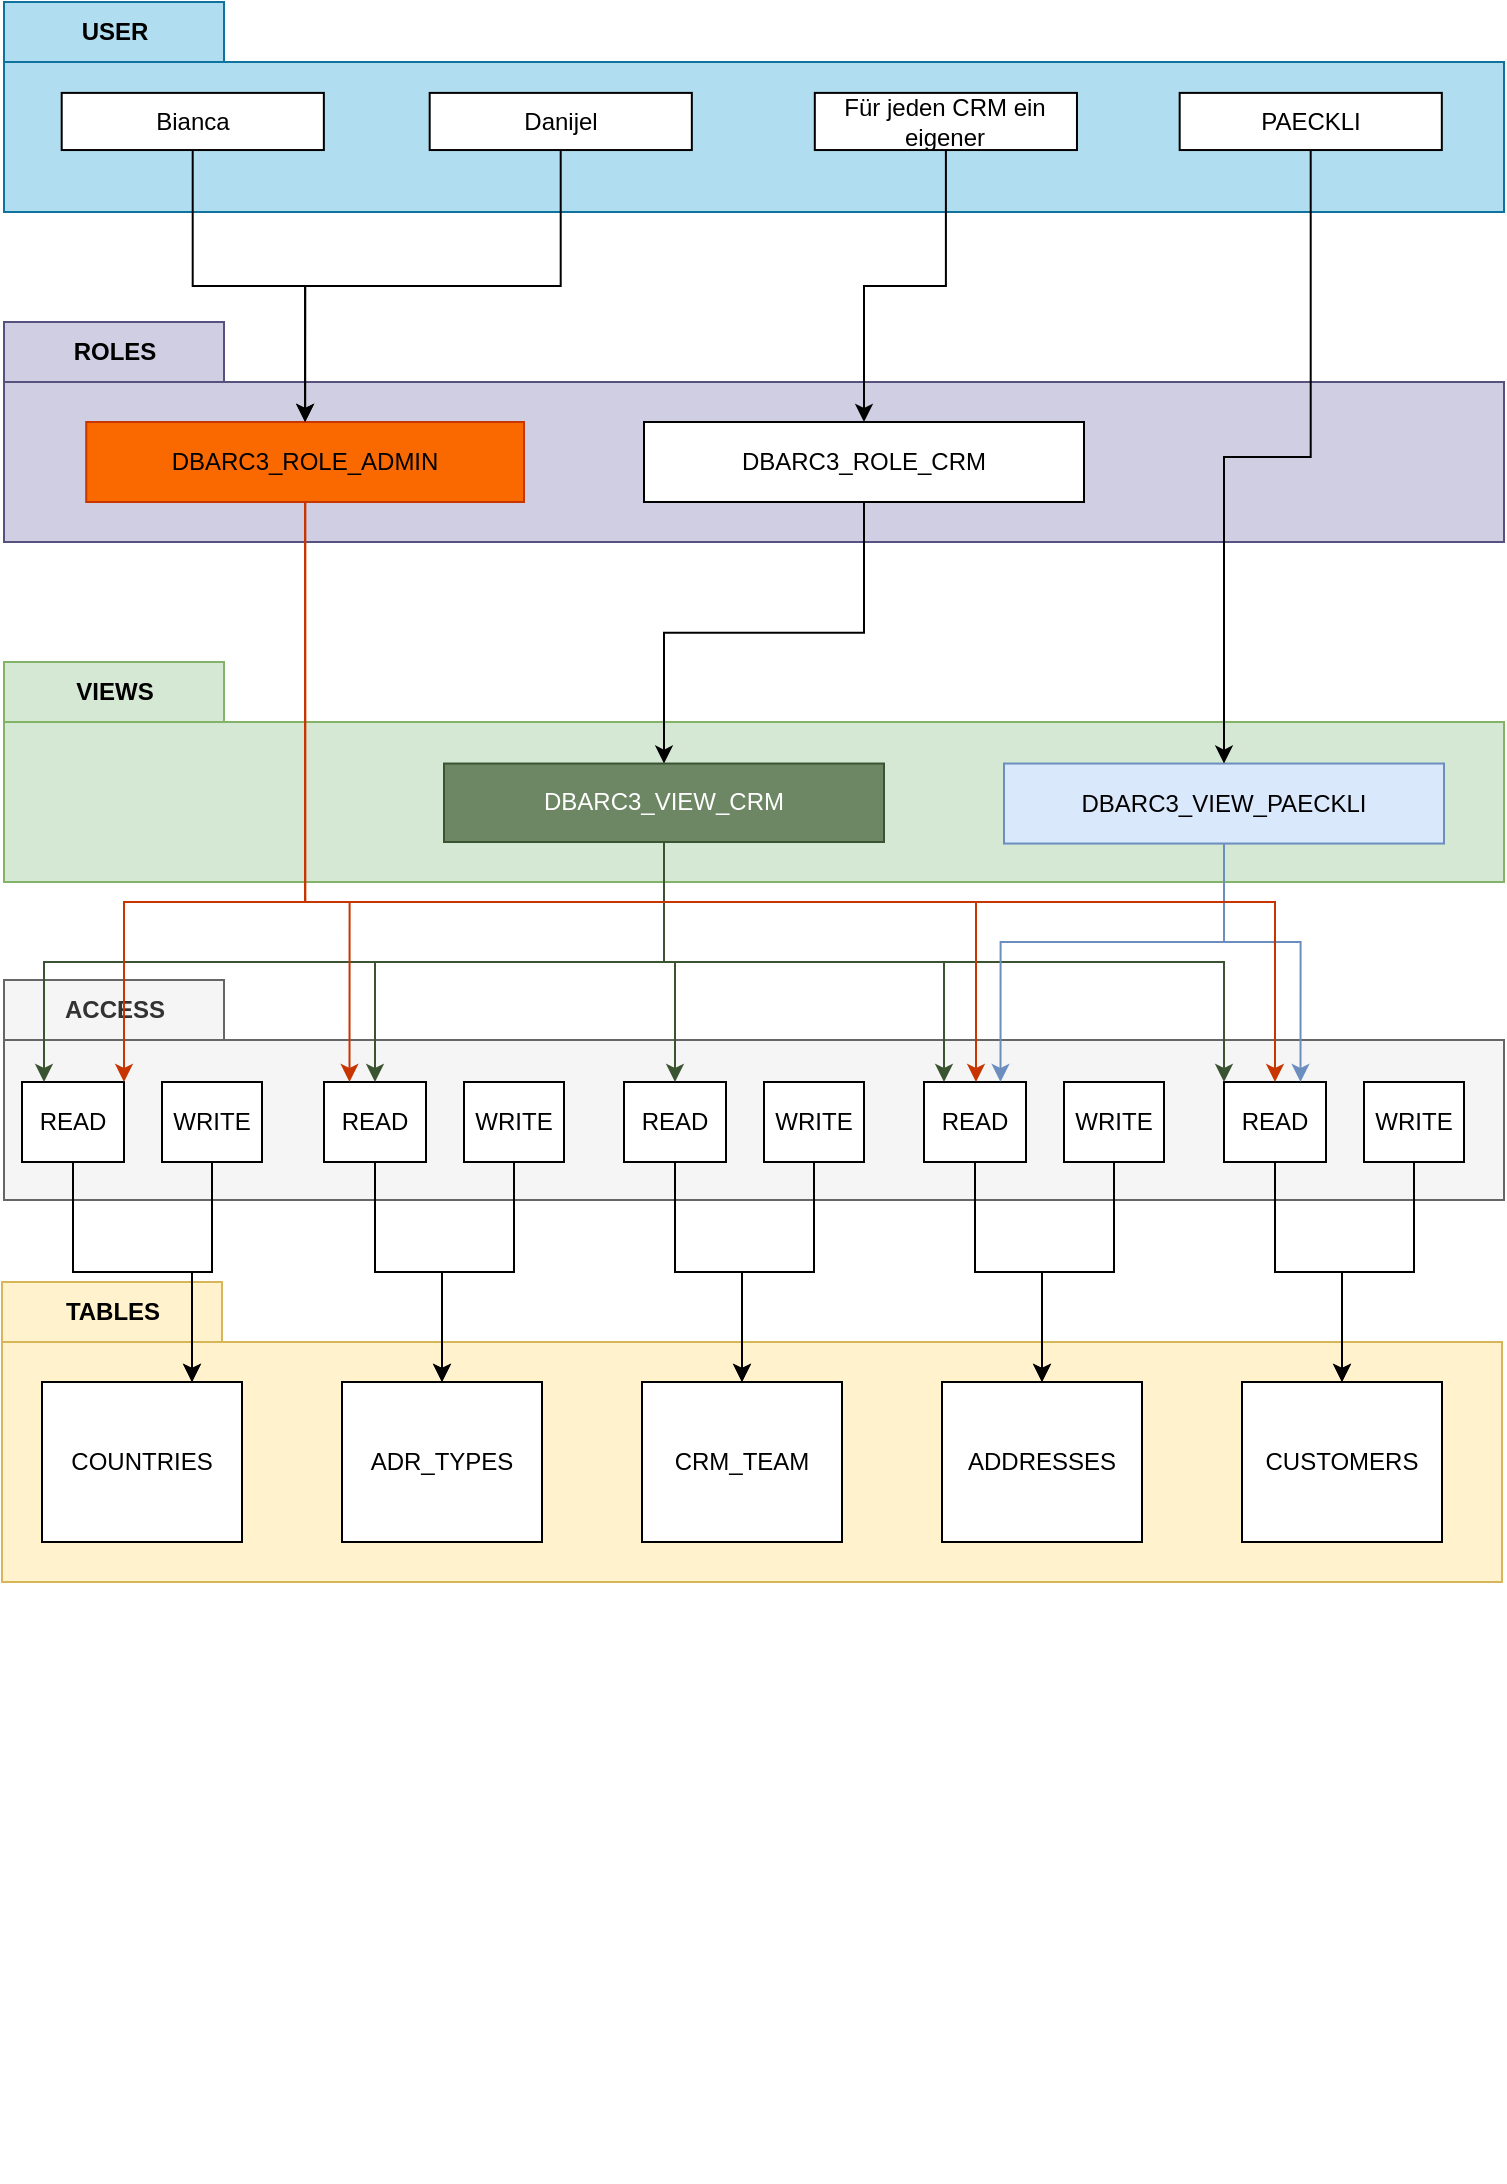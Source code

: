 <mxfile version="20.8.16" type="device"><diagram id="HXDiIimbAElb9L9eLkmk" name="Seite-2"><mxGraphModel dx="1500" dy="899" grid="1" gridSize="10" guides="1" tooltips="1" connect="1" arrows="1" fold="1" page="1" pageScale="1" pageWidth="827" pageHeight="1169" math="0" shadow="0"><root><mxCell id="0"/><mxCell id="1" parent="0"/><mxCell id="Ioe_mv0vhWyRn3euv8jd-1" value="USER" style="shape=folder;fontStyle=1;tabWidth=110;tabHeight=30;tabPosition=left;html=1;boundedLbl=1;labelInHeader=1;container=1;collapsible=0;fillColor=#b1ddf0;strokeColor=#10739e;" parent="1" vertex="1"><mxGeometry x="40" y="40" width="750" height="105" as="geometry"/></mxCell><mxCell id="Ioe_mv0vhWyRn3euv8jd-2" value="" style="html=1;strokeColor=none;resizeWidth=1;resizeHeight=1;fillColor=none;part=1;connectable=0;allowArrows=0;deletable=0;" parent="Ioe_mv0vhWyRn3euv8jd-1" vertex="1"><mxGeometry width="711.538" height="70" relative="1" as="geometry"><mxPoint y="30" as="offset"/></mxGeometry></mxCell><mxCell id="Ioe_mv0vhWyRn3euv8jd-3" value="Danijel" style="rounded=0;whiteSpace=wrap;html=1;" parent="Ioe_mv0vhWyRn3euv8jd-1" vertex="1"><mxGeometry x="212.838" y="45.451" width="131.073" height="28.571" as="geometry"/></mxCell><mxCell id="Ioe_mv0vhWyRn3euv8jd-4" value="Für jeden CRM ein eigener" style="rounded=0;whiteSpace=wrap;html=1;" parent="Ioe_mv0vhWyRn3euv8jd-1" vertex="1"><mxGeometry x="405.409" y="45.451" width="131.073" height="28.571" as="geometry"/></mxCell><mxCell id="Ioe_mv0vhWyRn3euv8jd-5" value="Bianca" style="rounded=0;whiteSpace=wrap;html=1;" parent="Ioe_mv0vhWyRn3euv8jd-1" vertex="1"><mxGeometry x="28.85" y="45.451" width="131.073" height="28.571" as="geometry"/></mxCell><mxCell id="Ioe_mv0vhWyRn3euv8jd-6" value="PAECKLI" style="rounded=0;whiteSpace=wrap;html=1;" parent="Ioe_mv0vhWyRn3euv8jd-1" vertex="1"><mxGeometry x="587.835" y="45.451" width="131.073" height="28.571" as="geometry"/></mxCell><mxCell id="Ioe_mv0vhWyRn3euv8jd-7" value="VIEWS" style="shape=folder;fontStyle=1;tabWidth=110;tabHeight=30;tabPosition=left;html=1;boundedLbl=1;labelInHeader=1;container=1;collapsible=0;fillColor=#d5e8d4;strokeColor=#82b366;" parent="1" vertex="1"><mxGeometry x="40" y="370" width="750" height="110" as="geometry"/></mxCell><mxCell id="Ioe_mv0vhWyRn3euv8jd-8" value="" style="html=1;strokeColor=none;resizeWidth=1;resizeHeight=1;fillColor=none;part=1;connectable=0;allowArrows=0;deletable=0;" parent="Ioe_mv0vhWyRn3euv8jd-7" vertex="1"><mxGeometry width="750.0" height="77" relative="1" as="geometry"><mxPoint y="30" as="offset"/></mxGeometry></mxCell><mxCell id="Ioe_mv0vhWyRn3euv8jd-9" value="DBARC3_VIEW_PAECKLI" style="rounded=0;whiteSpace=wrap;html=1;fillColor=#dae8fc;strokeColor=#6c8ebf;" parent="Ioe_mv0vhWyRn3euv8jd-7" vertex="1"><mxGeometry x="500" y="50.77" width="220" height="40" as="geometry"/></mxCell><mxCell id="Ioe_mv0vhWyRn3euv8jd-10" value="DBARC3_VIEW_CRM" style="rounded=0;whiteSpace=wrap;html=1;fillColor=#6d8764;fontColor=#ffffff;strokeColor=#3A5431;" parent="Ioe_mv0vhWyRn3euv8jd-7" vertex="1"><mxGeometry x="220" y="50.77" width="220" height="39.23" as="geometry"/></mxCell><mxCell id="Ioe_mv0vhWyRn3euv8jd-11" value="ROLES" style="shape=folder;fontStyle=1;tabWidth=110;tabHeight=30;tabPosition=left;html=1;boundedLbl=1;labelInHeader=1;container=1;collapsible=0;fillColor=#d0cee2;strokeColor=#56517e;" parent="1" vertex="1"><mxGeometry x="40" y="200" width="750" height="110" as="geometry"/></mxCell><mxCell id="Ioe_mv0vhWyRn3euv8jd-12" value="" style="html=1;strokeColor=none;resizeWidth=1;resizeHeight=1;fillColor=none;part=1;connectable=0;allowArrows=0;deletable=0;" parent="Ioe_mv0vhWyRn3euv8jd-11" vertex="1"><mxGeometry width="740" height="70" relative="1" as="geometry"><mxPoint y="30" as="offset"/></mxGeometry></mxCell><mxCell id="Ioe_mv0vhWyRn3euv8jd-13" value="DBARC3_ROLE_CRM" style="rounded=0;whiteSpace=wrap;html=1;" parent="Ioe_mv0vhWyRn3euv8jd-11" vertex="1"><mxGeometry x="320" y="50" width="220" height="40" as="geometry"/></mxCell><mxCell id="Ioe_mv0vhWyRn3euv8jd-14" value="DBARC3_ROLE_ADMIN" style="rounded=0;whiteSpace=wrap;html=1;fillColor=#fa6800;fontColor=#000000;strokeColor=#C73500;" parent="Ioe_mv0vhWyRn3euv8jd-11" vertex="1"><mxGeometry x="41.11" y="50" width="218.89" height="40" as="geometry"/></mxCell><mxCell id="Ioe_mv0vhWyRn3euv8jd-15" value="" style="group;rotation=90;" parent="1" vertex="1" connectable="0"><mxGeometry x="39" y="680" width="750" height="150" as="geometry"/></mxCell><mxCell id="Ioe_mv0vhWyRn3euv8jd-16" value="TABLES" style="shape=folder;fontStyle=1;tabWidth=110;tabHeight=30;tabPosition=left;html=1;boundedLbl=1;labelInHeader=1;container=0;collapsible=0;fillColor=#fff2cc;strokeColor=#d6b656;" parent="Ioe_mv0vhWyRn3euv8jd-15" vertex="1"><mxGeometry width="750" height="150" as="geometry"/></mxCell><mxCell id="Ioe_mv0vhWyRn3euv8jd-17" value="ADDRESSES" style="rounded=0;whiteSpace=wrap;html=1;container=0;" parent="Ioe_mv0vhWyRn3euv8jd-15" vertex="1"><mxGeometry x="470" y="50" width="100" height="80" as="geometry"/></mxCell><mxCell id="Ioe_mv0vhWyRn3euv8jd-18" value="CUSTOMERS" style="rounded=0;whiteSpace=wrap;html=1;container=0;" parent="Ioe_mv0vhWyRn3euv8jd-15" vertex="1"><mxGeometry x="620" y="50" width="100" height="80" as="geometry"/></mxCell><mxCell id="Ioe_mv0vhWyRn3euv8jd-19" value="ADR_TYPES" style="rounded=0;whiteSpace=wrap;html=1;container=0;" parent="Ioe_mv0vhWyRn3euv8jd-15" vertex="1"><mxGeometry x="170" y="50" width="100" height="80" as="geometry"/></mxCell><mxCell id="Ioe_mv0vhWyRn3euv8jd-20" value="COUNTRIES" style="rounded=0;whiteSpace=wrap;html=1;container=0;" parent="Ioe_mv0vhWyRn3euv8jd-15" vertex="1"><mxGeometry x="20" y="50" width="100" height="80" as="geometry"/></mxCell><mxCell id="Ioe_mv0vhWyRn3euv8jd-21" value="CRM_TEAM" style="rounded=0;whiteSpace=wrap;html=1;container=0;" parent="Ioe_mv0vhWyRn3euv8jd-15" vertex="1"><mxGeometry x="320" y="50" width="100" height="80" as="geometry"/></mxCell><mxCell id="zJGyncZf_8tJAr7guiB4-3" value="ACCESS" style="shape=folder;fontStyle=1;tabWidth=110;tabHeight=30;tabPosition=left;html=1;boundedLbl=1;labelInHeader=1;container=1;collapsible=0;fillColor=#f5f5f5;strokeColor=#666666;fontColor=#333333;" vertex="1" parent="1"><mxGeometry x="40" y="529" width="750" height="110" as="geometry"/></mxCell><mxCell id="zJGyncZf_8tJAr7guiB4-4" value="" style="html=1;strokeColor=none;resizeWidth=1;resizeHeight=1;fillColor=none;part=1;connectable=0;allowArrows=0;deletable=0;" vertex="1" parent="zJGyncZf_8tJAr7guiB4-3"><mxGeometry width="750.0" height="77" relative="1" as="geometry"><mxPoint y="30" as="offset"/></mxGeometry></mxCell><mxCell id="zJGyncZf_8tJAr7guiB4-1" value="READ" style="rounded=0;whiteSpace=wrap;html=1;" vertex="1" parent="zJGyncZf_8tJAr7guiB4-3"><mxGeometry x="9" y="51" width="51" height="40" as="geometry"/></mxCell><mxCell id="zJGyncZf_8tJAr7guiB4-2" value="WRITE" style="rounded=0;whiteSpace=wrap;html=1;" vertex="1" parent="zJGyncZf_8tJAr7guiB4-3"><mxGeometry x="79" y="51" width="50" height="40" as="geometry"/></mxCell><mxCell id="zJGyncZf_8tJAr7guiB4-7" value="READ" style="rounded=0;whiteSpace=wrap;html=1;" vertex="1" parent="zJGyncZf_8tJAr7guiB4-3"><mxGeometry x="160" y="51" width="51" height="40" as="geometry"/></mxCell><mxCell id="zJGyncZf_8tJAr7guiB4-8" value="WRITE" style="rounded=0;whiteSpace=wrap;html=1;" vertex="1" parent="zJGyncZf_8tJAr7guiB4-3"><mxGeometry x="230" y="51" width="50" height="40" as="geometry"/></mxCell><mxCell id="zJGyncZf_8tJAr7guiB4-9" value="READ" style="rounded=0;whiteSpace=wrap;html=1;" vertex="1" parent="zJGyncZf_8tJAr7guiB4-3"><mxGeometry x="310" y="51" width="51" height="40" as="geometry"/></mxCell><mxCell id="zJGyncZf_8tJAr7guiB4-10" value="WRITE" style="rounded=0;whiteSpace=wrap;html=1;" vertex="1" parent="zJGyncZf_8tJAr7guiB4-3"><mxGeometry x="380" y="51" width="50" height="40" as="geometry"/></mxCell><mxCell id="zJGyncZf_8tJAr7guiB4-11" value="READ" style="rounded=0;whiteSpace=wrap;html=1;" vertex="1" parent="zJGyncZf_8tJAr7guiB4-3"><mxGeometry x="460" y="51" width="51" height="40" as="geometry"/></mxCell><mxCell id="zJGyncZf_8tJAr7guiB4-12" value="WRITE" style="rounded=0;whiteSpace=wrap;html=1;" vertex="1" parent="zJGyncZf_8tJAr7guiB4-3"><mxGeometry x="530" y="51" width="50" height="40" as="geometry"/></mxCell><mxCell id="zJGyncZf_8tJAr7guiB4-13" value="READ" style="rounded=0;whiteSpace=wrap;html=1;" vertex="1" parent="zJGyncZf_8tJAr7guiB4-3"><mxGeometry x="610" y="51" width="51" height="40" as="geometry"/></mxCell><mxCell id="zJGyncZf_8tJAr7guiB4-14" value="WRITE" style="rounded=0;whiteSpace=wrap;html=1;" vertex="1" parent="zJGyncZf_8tJAr7guiB4-3"><mxGeometry x="680" y="51" width="50" height="40" as="geometry"/></mxCell><mxCell id="zJGyncZf_8tJAr7guiB4-15" style="edgeStyle=orthogonalEdgeStyle;rounded=0;orthogonalLoop=1;jettySize=auto;html=1;entryX=0.75;entryY=0;entryDx=0;entryDy=0;" edge="1" parent="1" source="zJGyncZf_8tJAr7guiB4-1" target="Ioe_mv0vhWyRn3euv8jd-20"><mxGeometry relative="1" as="geometry"/></mxCell><mxCell id="zJGyncZf_8tJAr7guiB4-17" style="edgeStyle=orthogonalEdgeStyle;rounded=0;orthogonalLoop=1;jettySize=auto;html=1;entryX=0.75;entryY=0;entryDx=0;entryDy=0;" edge="1" parent="1" source="zJGyncZf_8tJAr7guiB4-2" target="Ioe_mv0vhWyRn3euv8jd-20"><mxGeometry relative="1" as="geometry"/></mxCell><mxCell id="zJGyncZf_8tJAr7guiB4-18" style="edgeStyle=orthogonalEdgeStyle;rounded=0;orthogonalLoop=1;jettySize=auto;html=1;entryX=0.5;entryY=0;entryDx=0;entryDy=0;" edge="1" parent="1" source="zJGyncZf_8tJAr7guiB4-7" target="Ioe_mv0vhWyRn3euv8jd-19"><mxGeometry relative="1" as="geometry"/></mxCell><mxCell id="zJGyncZf_8tJAr7guiB4-19" style="edgeStyle=orthogonalEdgeStyle;rounded=0;orthogonalLoop=1;jettySize=auto;html=1;entryX=0.5;entryY=0;entryDx=0;entryDy=0;" edge="1" parent="1" source="zJGyncZf_8tJAr7guiB4-8" target="Ioe_mv0vhWyRn3euv8jd-19"><mxGeometry relative="1" as="geometry"/></mxCell><mxCell id="zJGyncZf_8tJAr7guiB4-20" style="edgeStyle=orthogonalEdgeStyle;rounded=0;orthogonalLoop=1;jettySize=auto;html=1;entryX=0.5;entryY=0;entryDx=0;entryDy=0;" edge="1" parent="1" source="zJGyncZf_8tJAr7guiB4-9" target="Ioe_mv0vhWyRn3euv8jd-21"><mxGeometry relative="1" as="geometry"/></mxCell><mxCell id="zJGyncZf_8tJAr7guiB4-22" style="edgeStyle=orthogonalEdgeStyle;rounded=0;orthogonalLoop=1;jettySize=auto;html=1;entryX=0.5;entryY=0;entryDx=0;entryDy=0;" edge="1" parent="1" source="zJGyncZf_8tJAr7guiB4-10" target="Ioe_mv0vhWyRn3euv8jd-21"><mxGeometry relative="1" as="geometry"/></mxCell><mxCell id="zJGyncZf_8tJAr7guiB4-23" style="edgeStyle=orthogonalEdgeStyle;rounded=0;orthogonalLoop=1;jettySize=auto;html=1;entryX=0.5;entryY=0;entryDx=0;entryDy=0;" edge="1" parent="1" source="zJGyncZf_8tJAr7guiB4-11" target="Ioe_mv0vhWyRn3euv8jd-17"><mxGeometry relative="1" as="geometry"/></mxCell><mxCell id="zJGyncZf_8tJAr7guiB4-24" style="edgeStyle=orthogonalEdgeStyle;rounded=0;orthogonalLoop=1;jettySize=auto;html=1;entryX=0.5;entryY=0;entryDx=0;entryDy=0;" edge="1" parent="1" source="zJGyncZf_8tJAr7guiB4-12" target="Ioe_mv0vhWyRn3euv8jd-17"><mxGeometry relative="1" as="geometry"/></mxCell><mxCell id="zJGyncZf_8tJAr7guiB4-25" style="edgeStyle=orthogonalEdgeStyle;rounded=0;orthogonalLoop=1;jettySize=auto;html=1;entryX=0.5;entryY=0;entryDx=0;entryDy=0;" edge="1" parent="1" source="zJGyncZf_8tJAr7guiB4-13" target="Ioe_mv0vhWyRn3euv8jd-18"><mxGeometry relative="1" as="geometry"/></mxCell><mxCell id="zJGyncZf_8tJAr7guiB4-26" style="edgeStyle=orthogonalEdgeStyle;rounded=0;orthogonalLoop=1;jettySize=auto;html=1;entryX=0.5;entryY=0;entryDx=0;entryDy=0;" edge="1" parent="1" source="zJGyncZf_8tJAr7guiB4-14" target="Ioe_mv0vhWyRn3euv8jd-18"><mxGeometry relative="1" as="geometry"/></mxCell><mxCell id="zJGyncZf_8tJAr7guiB4-29" style="edgeStyle=orthogonalEdgeStyle;rounded=0;orthogonalLoop=1;jettySize=auto;html=1;entryX=0.5;entryY=0;entryDx=0;entryDy=0;fillColor=#6d8764;strokeColor=#3A5431;" edge="1" parent="1" source="Ioe_mv0vhWyRn3euv8jd-10" target="zJGyncZf_8tJAr7guiB4-9"><mxGeometry relative="1" as="geometry"/></mxCell><mxCell id="zJGyncZf_8tJAr7guiB4-30" style="edgeStyle=orthogonalEdgeStyle;rounded=0;orthogonalLoop=1;jettySize=auto;html=1;fillColor=#6d8764;strokeColor=#3A5431;" edge="1" parent="1" source="Ioe_mv0vhWyRn3euv8jd-10" target="zJGyncZf_8tJAr7guiB4-11"><mxGeometry relative="1" as="geometry"><Array as="points"><mxPoint x="370" y="520"/><mxPoint x="510" y="520"/></Array></mxGeometry></mxCell><mxCell id="zJGyncZf_8tJAr7guiB4-31" style="edgeStyle=orthogonalEdgeStyle;rounded=0;orthogonalLoop=1;jettySize=auto;html=1;entryX=0.5;entryY=0;entryDx=0;entryDy=0;fillColor=#6d8764;strokeColor=#3A5431;" edge="1" parent="1" source="Ioe_mv0vhWyRn3euv8jd-10" target="zJGyncZf_8tJAr7guiB4-7"><mxGeometry relative="1" as="geometry"><Array as="points"><mxPoint x="370" y="520"/><mxPoint x="226" y="520"/></Array></mxGeometry></mxCell><mxCell id="zJGyncZf_8tJAr7guiB4-32" style="edgeStyle=orthogonalEdgeStyle;rounded=0;orthogonalLoop=1;jettySize=auto;html=1;fillColor=#6d8764;strokeColor=#3A5431;" edge="1" parent="1" source="Ioe_mv0vhWyRn3euv8jd-10"><mxGeometry relative="1" as="geometry"><mxPoint x="60" y="580" as="targetPoint"/><Array as="points"><mxPoint x="370" y="520"/><mxPoint x="60" y="520"/><mxPoint x="60" y="580"/></Array></mxGeometry></mxCell><mxCell id="zJGyncZf_8tJAr7guiB4-33" style="edgeStyle=orthogonalEdgeStyle;rounded=0;orthogonalLoop=1;jettySize=auto;html=1;fillColor=#6d8764;strokeColor=#3A5431;" edge="1" parent="1" source="Ioe_mv0vhWyRn3euv8jd-10"><mxGeometry relative="1" as="geometry"><mxPoint x="650" y="580" as="targetPoint"/><Array as="points"><mxPoint x="370" y="520"/><mxPoint x="650" y="520"/><mxPoint x="650" y="580"/></Array></mxGeometry></mxCell><mxCell id="zJGyncZf_8tJAr7guiB4-35" style="edgeStyle=orthogonalEdgeStyle;rounded=0;orthogonalLoop=1;jettySize=auto;html=1;entryX=0.75;entryY=0;entryDx=0;entryDy=0;fillColor=#dae8fc;strokeColor=#6c8ebf;" edge="1" parent="1" source="Ioe_mv0vhWyRn3euv8jd-9" target="zJGyncZf_8tJAr7guiB4-13"><mxGeometry relative="1" as="geometry"><Array as="points"><mxPoint x="650" y="510"/><mxPoint x="688" y="510"/></Array></mxGeometry></mxCell><mxCell id="zJGyncZf_8tJAr7guiB4-36" style="edgeStyle=orthogonalEdgeStyle;rounded=0;orthogonalLoop=1;jettySize=auto;html=1;entryX=0.75;entryY=0;entryDx=0;entryDy=0;fillColor=#dae8fc;strokeColor=#6c8ebf;" edge="1" parent="1" source="Ioe_mv0vhWyRn3euv8jd-9" target="zJGyncZf_8tJAr7guiB4-11"><mxGeometry relative="1" as="geometry"><mxPoint x="730" y="510" as="targetPoint"/><Array as="points"><mxPoint x="650" y="510"/><mxPoint x="538" y="510"/></Array></mxGeometry></mxCell><mxCell id="zJGyncZf_8tJAr7guiB4-37" style="edgeStyle=orthogonalEdgeStyle;rounded=0;orthogonalLoop=1;jettySize=auto;html=1;" edge="1" parent="1" source="Ioe_mv0vhWyRn3euv8jd-13" target="Ioe_mv0vhWyRn3euv8jd-10"><mxGeometry relative="1" as="geometry"/></mxCell><mxCell id="zJGyncZf_8tJAr7guiB4-38" style="edgeStyle=orthogonalEdgeStyle;rounded=0;orthogonalLoop=1;jettySize=auto;html=1;entryX=0.5;entryY=0;entryDx=0;entryDy=0;" edge="1" parent="1" source="Ioe_mv0vhWyRn3euv8jd-6" target="Ioe_mv0vhWyRn3euv8jd-9"><mxGeometry relative="1" as="geometry"/></mxCell><mxCell id="zJGyncZf_8tJAr7guiB4-39" style="edgeStyle=orthogonalEdgeStyle;rounded=0;orthogonalLoop=1;jettySize=auto;html=1;" edge="1" parent="1" source="Ioe_mv0vhWyRn3euv8jd-4" target="Ioe_mv0vhWyRn3euv8jd-13"><mxGeometry relative="1" as="geometry"/></mxCell><mxCell id="zJGyncZf_8tJAr7guiB4-40" style="edgeStyle=orthogonalEdgeStyle;rounded=0;orthogonalLoop=1;jettySize=auto;html=1;" edge="1" parent="1" source="Ioe_mv0vhWyRn3euv8jd-3" target="Ioe_mv0vhWyRn3euv8jd-14"><mxGeometry relative="1" as="geometry"/></mxCell><mxCell id="zJGyncZf_8tJAr7guiB4-41" style="edgeStyle=orthogonalEdgeStyle;rounded=0;orthogonalLoop=1;jettySize=auto;html=1;entryX=0.5;entryY=0;entryDx=0;entryDy=0;" edge="1" parent="1" source="Ioe_mv0vhWyRn3euv8jd-5" target="Ioe_mv0vhWyRn3euv8jd-14"><mxGeometry relative="1" as="geometry"/></mxCell><mxCell id="zJGyncZf_8tJAr7guiB4-45" style="edgeStyle=orthogonalEdgeStyle;rounded=0;orthogonalLoop=1;jettySize=auto;html=1;entryX=1;entryY=0;entryDx=0;entryDy=0;fillColor=#fa6800;strokeColor=#C73500;" edge="1" parent="1" source="Ioe_mv0vhWyRn3euv8jd-14" target="zJGyncZf_8tJAr7guiB4-1"><mxGeometry relative="1" as="geometry"><Array as="points"><mxPoint x="191" y="490"/><mxPoint x="100" y="490"/></Array></mxGeometry></mxCell><mxCell id="zJGyncZf_8tJAr7guiB4-46" style="edgeStyle=orthogonalEdgeStyle;rounded=0;orthogonalLoop=1;jettySize=auto;html=1;entryX=0.25;entryY=0;entryDx=0;entryDy=0;fillColor=#fa6800;strokeColor=#C73500;" edge="1" parent="1" source="Ioe_mv0vhWyRn3euv8jd-14" target="zJGyncZf_8tJAr7guiB4-7"><mxGeometry relative="1" as="geometry"><Array as="points"><mxPoint x="191" y="490"/><mxPoint x="213" y="490"/></Array></mxGeometry></mxCell><mxCell id="zJGyncZf_8tJAr7guiB4-47" style="edgeStyle=orthogonalEdgeStyle;rounded=0;orthogonalLoop=1;jettySize=auto;html=1;fillColor=#fa6800;strokeColor=#C73500;" edge="1" parent="1" source="Ioe_mv0vhWyRn3euv8jd-14" target="zJGyncZf_8tJAr7guiB4-11"><mxGeometry relative="1" as="geometry"><Array as="points"><mxPoint x="191" y="490"/><mxPoint x="526" y="490"/></Array></mxGeometry></mxCell><mxCell id="zJGyncZf_8tJAr7guiB4-48" style="edgeStyle=orthogonalEdgeStyle;rounded=0;orthogonalLoop=1;jettySize=auto;html=1;entryX=0.5;entryY=0;entryDx=0;entryDy=0;fillColor=#fa6800;strokeColor=#C73500;" edge="1" parent="1" source="Ioe_mv0vhWyRn3euv8jd-14" target="zJGyncZf_8tJAr7guiB4-13"><mxGeometry relative="1" as="geometry"><Array as="points"><mxPoint x="191" y="490"/><mxPoint x="676" y="490"/></Array></mxGeometry></mxCell></root></mxGraphModel></diagram></mxfile>